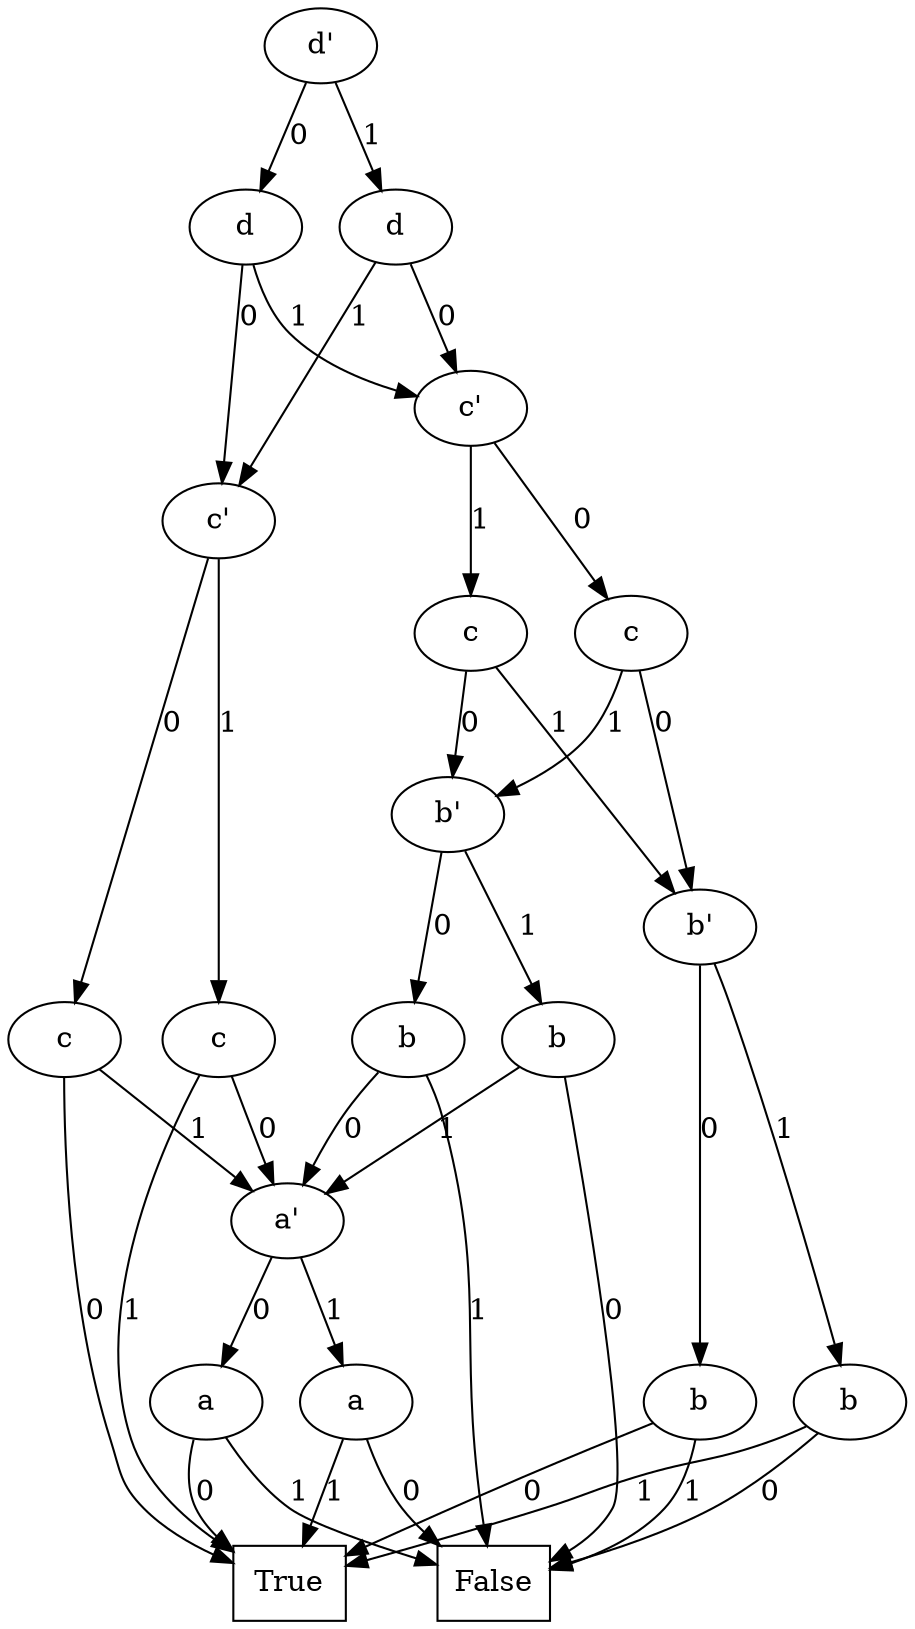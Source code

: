 digraph BDD {
node[shape=oval];
19[label="d'"];
17[label="d"];
7[label="c'"];
5[label="c"];
node[shape=rectangle];
1[label=True];
node[shape=oval];

5->1[label=0];
4[label="a'"];
2[label="a"];
node[shape=rectangle];
1[label=True];
node[shape=oval];

2->1[label=0];
node[shape=rectangle];
0[label=False];
node[shape=oval];

2->0[label=1];

4->2[label=0];
3[label="a"];
node[shape=rectangle];
0[label=False];
node[shape=oval];

3->0[label=0];
node[shape=rectangle];
1[label=True];
node[shape=oval];

3->1[label=1];

4->3[label=1];

5->4[label=1];

7->5[label=0];
6[label="c"];

6->4[label=0];
node[shape=rectangle];
1[label=True];
node[shape=oval];

6->1[label=1];

7->6[label=1];

17->7[label=0];
16[label="c'"];
14[label="c"];
10[label="b'"];
8[label="b"];
node[shape=rectangle];
1[label=True];
node[shape=oval];

8->1[label=0];
node[shape=rectangle];
0[label=False];
node[shape=oval];

8->0[label=1];

10->8[label=0];
9[label="b"];
node[shape=rectangle];
0[label=False];
node[shape=oval];

9->0[label=0];
node[shape=rectangle];
1[label=True];
node[shape=oval];

9->1[label=1];

10->9[label=1];

14->10[label=0];
13[label="b'"];
11[label="b"];

11->4[label=0];
node[shape=rectangle];
0[label=False];
node[shape=oval];

11->0[label=1];

13->11[label=0];
12[label="b"];
node[shape=rectangle];
0[label=False];
node[shape=oval];

12->0[label=0];

12->4[label=1];

13->12[label=1];

14->13[label=1];

16->14[label=0];
15[label="c"];

15->13[label=0];

15->10[label=1];

16->15[label=1];

17->16[label=1];

19->17[label=0];
18[label="d"];

18->16[label=0];

18->7[label=1];

19->18[label=1];

}
